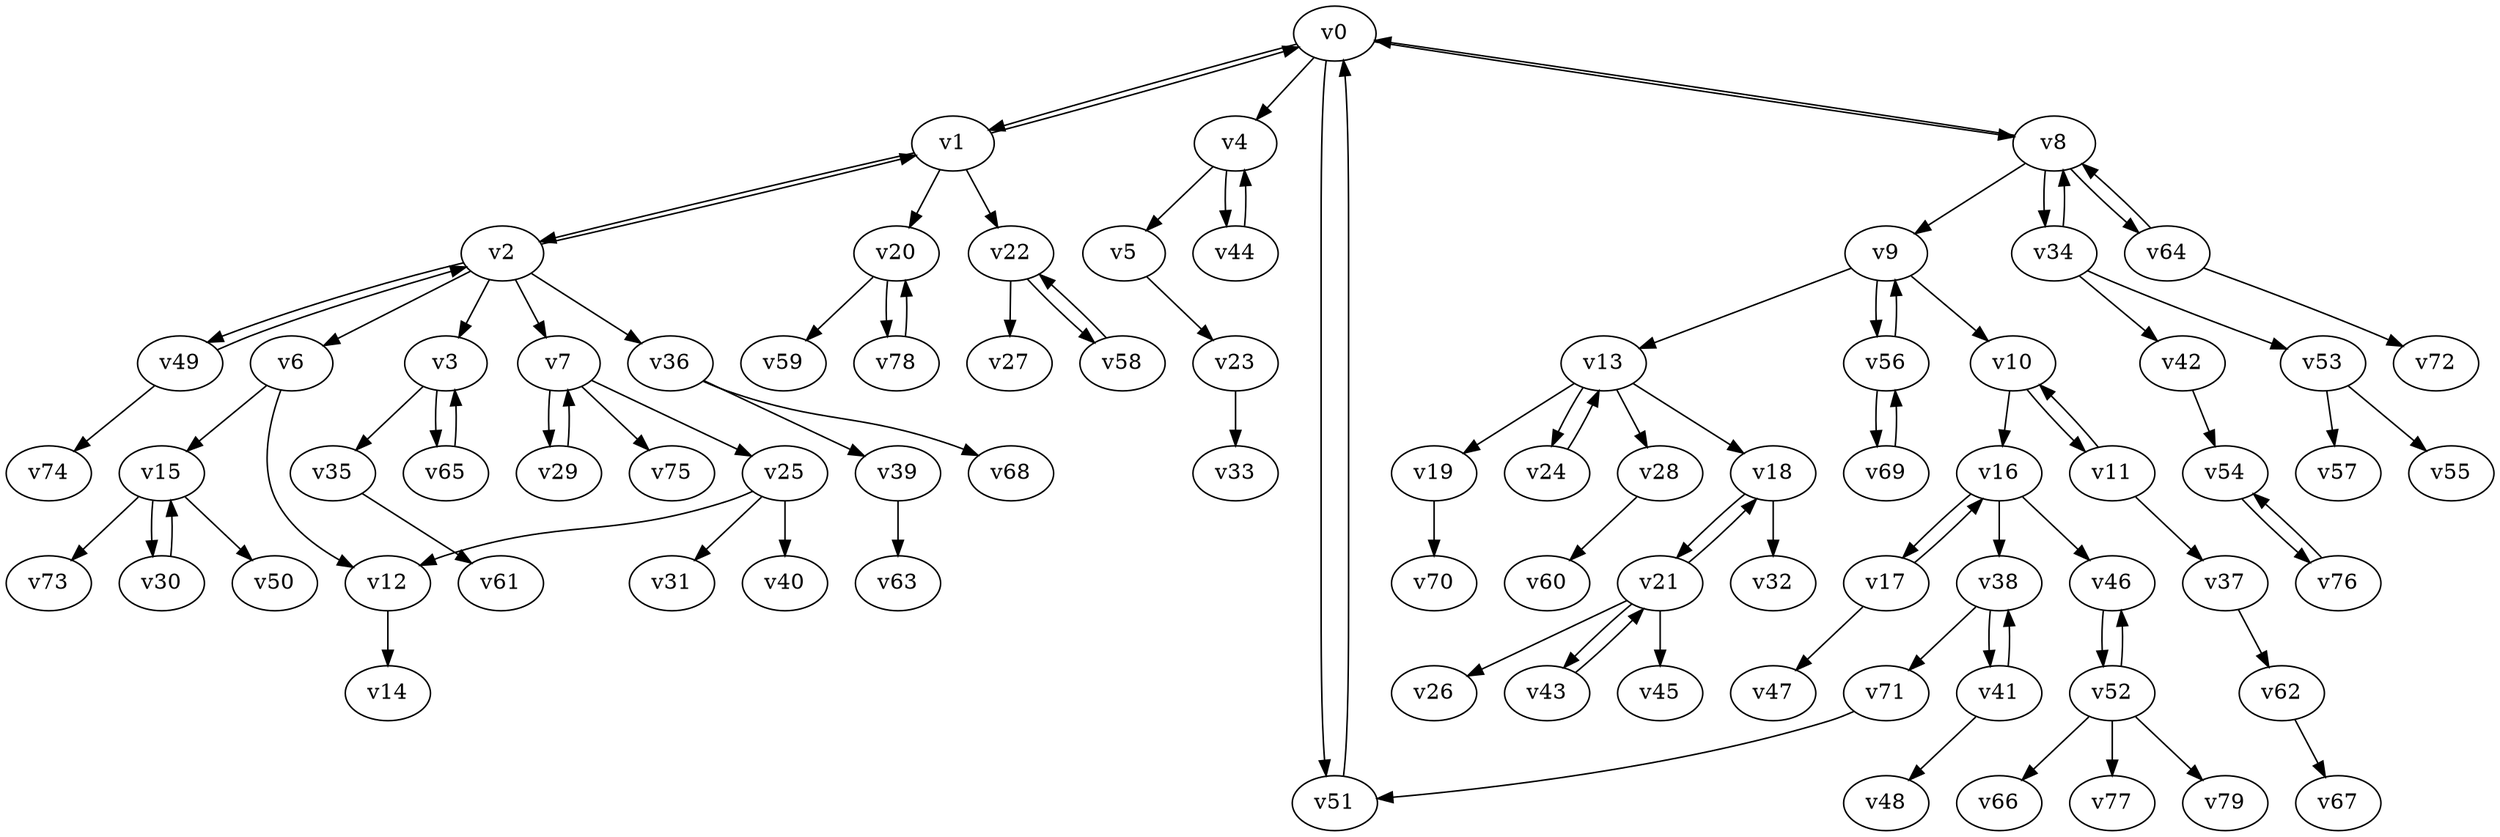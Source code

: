 digraph test115 {
    v0 [name="v0", player=0, weight=6];
    v1 [name="v1", player=1, weight=14];
    v2 [name="v2", player=0, weight=9];
    v3 [name="v3", player=1, weight=10];
    v4 [name="v4", player=0, weight=4];
    v5 [name="v5", player=1, weight=12];
    v6 [name="v6", player=0, weight=5];
    v7 [name="v7", player=1, weight=12];
    v8 [name="v8", player=0, weight=4];
    v9 [name="v9", player=1, weight=8];
    v10 [name="v10", player=0, weight=13];
    v11 [name="v11", player=1, weight=15];
    v12 [name="v12", player=0, weight=4];
    v13 [name="v13", player=1, weight=17];
    v14 [name="v14", player=0, weight=9];
    v15 [name="v15", player=1, weight=5];
    v16 [name="v16", player=0, weight=6];
    v17 [name="v17", player=1, weight=10];
    v18 [name="v18", player=0, weight=5];
    v19 [name="v19", player=1, weight=3];
    v20 [name="v20", player=0, weight=10];
    v21 [name="v21", player=1, weight=-1];
    v22 [name="v22", player=0, weight=0];
    v23 [name="v23", player=1, weight=-2];
    v24 [name="v24", player=0, weight=6];
    v25 [name="v25", player=1, weight=2];
    v26 [name="v26", player=0, weight=11];
    v27 [name="v27", player=1, weight=14];
    v28 [name="v28", player=0, weight=6];
    v29 [name="v29", player=1, weight=3];
    v30 [name="v30", player=0, weight=3];
    v31 [name="v31", player=1, weight=9];
    v32 [name="v32", player=0, weight=5];
    v33 [name="v33", player=1, weight=15];
    v34 [name="v34", player=0, weight=11];
    v35 [name="v35", player=1, weight=12];
    v36 [name="v36", player=0, weight=10];
    v37 [name="v37", player=1, weight=6];
    v38 [name="v38", player=0, weight=7];
    v39 [name="v39", player=1, weight=6];
    v40 [name="v40", player=0, weight=11];
    v41 [name="v41", player=1, weight=12];
    v42 [name="v42", player=0, weight=3];
    v43 [name="v43", player=1, weight=13];
    v44 [name="v44", player=0, weight=3];
    v45 [name="v45", player=1, weight=14];
    v46 [name="v46", player=0, weight=7];
    v47 [name="v47", player=1, weight=-1];
    v48 [name="v48", player=0, weight=-3];
    v49 [name="v49", player=1, weight=-3];
    v50 [name="v50", player=0, weight=8];
    v51 [name="v51", player=1, weight=2];
    v52 [name="v52", player=0, weight=5];
    v53 [name="v53", player=1, weight=11];
    v54 [name="v54", player=0, weight=3];
    v55 [name="v55", player=1, weight=5];
    v56 [name="v56", player=0, weight=4];
    v57 [name="v57", player=1, weight=5];
    v58 [name="v58", player=0, weight=5];
    v59 [name="v59", player=1, weight=8];
    v60 [name="v60", player=0, weight=3];
    v61 [name="v61", player=1, weight=9];
    v62 [name="v62", player=0, weight=12];
    v63 [name="v63", player=1, weight=15];
    v64 [name="v64", player=0, weight=4];
    v65 [name="v65", player=1, weight=11];
    v66 [name="v66", player=0, weight=2];
    v67 [name="v67", player=1, weight=-2];
    v68 [name="v68", player=0, weight=2];
    v69 [name="v69", player=1, weight=9];
    v70 [name="v70", player=0, weight=12];
    v71 [name="v71", player=1, weight=1];
    v72 [name="v72", player=0, weight=10];
    v73 [name="v73", player=1, weight=10];
    v74 [name="v74", player=0, weight=9];
    v75 [name="v75", player=1, weight=6];
    v76 [name="v76", player=0, weight=5];
    v77 [name="v77", player=1, weight=0];
    v78 [name="v78", player=0, weight=10];
    v79 [name="v79", player=1, weight=17];
    v0 -> v1;
    v1 -> v0;
    v1 -> v2;
    v2 -> v1;
    v2 -> v3;
    v0 -> v4;
    v4 -> v5;
    v2 -> v6;
    v2 -> v7;
    v0 -> v8;
    v8 -> v0;
    v8 -> v9;
    v9 -> v10;
    v10 -> v11;
    v11 -> v10;
    v6 -> v12;
    v9 -> v13;
    v12 -> v14;
    v6 -> v15;
    v10 -> v16;
    v16 -> v17;
    v17 -> v16;
    v13 -> v18;
    v13 -> v19;
    v1 -> v20;
    v18 -> v21;
    v21 -> v18;
    v1 -> v22;
    v5 -> v23;
    v13 -> v24;
    v24 -> v13;
    v7 -> v25;
    v21 -> v26;
    v22 -> v27;
    v13 -> v28;
    v7 -> v29;
    v29 -> v7;
    v15 -> v30;
    v30 -> v15;
    v25 -> v31;
    v18 -> v32;
    v23 -> v33;
    v8 -> v34;
    v34 -> v8;
    v3 -> v35;
    v2 -> v36;
    v11 -> v37;
    v16 -> v38;
    v36 -> v39;
    v25 -> v40;
    v38 -> v41;
    v41 -> v38;
    v34 -> v42;
    v21 -> v43;
    v43 -> v21;
    v4 -> v44;
    v44 -> v4;
    v21 -> v45;
    v16 -> v46;
    v17 -> v47;
    v41 -> v48;
    v2 -> v49;
    v49 -> v2;
    v15 -> v50;
    v0 -> v51;
    v51 -> v0;
    v46 -> v52;
    v52 -> v46;
    v34 -> v53;
    v42 -> v54;
    v53 -> v55;
    v9 -> v56;
    v56 -> v9;
    v53 -> v57;
    v22 -> v58;
    v58 -> v22;
    v20 -> v59;
    v28 -> v60;
    v35 -> v61;
    v37 -> v62;
    v39 -> v63;
    v8 -> v64;
    v64 -> v8;
    v3 -> v65;
    v65 -> v3;
    v52 -> v66;
    v62 -> v67;
    v36 -> v68;
    v56 -> v69;
    v69 -> v56;
    v19 -> v70;
    v38 -> v71;
    v64 -> v72;
    v15 -> v73;
    v49 -> v74;
    v7 -> v75;
    v54 -> v76;
    v76 -> v54;
    v52 -> v77;
    v20 -> v78;
    v78 -> v20;
    v52 -> v79;
    v25 -> v12;
    v71 -> v51;
}
